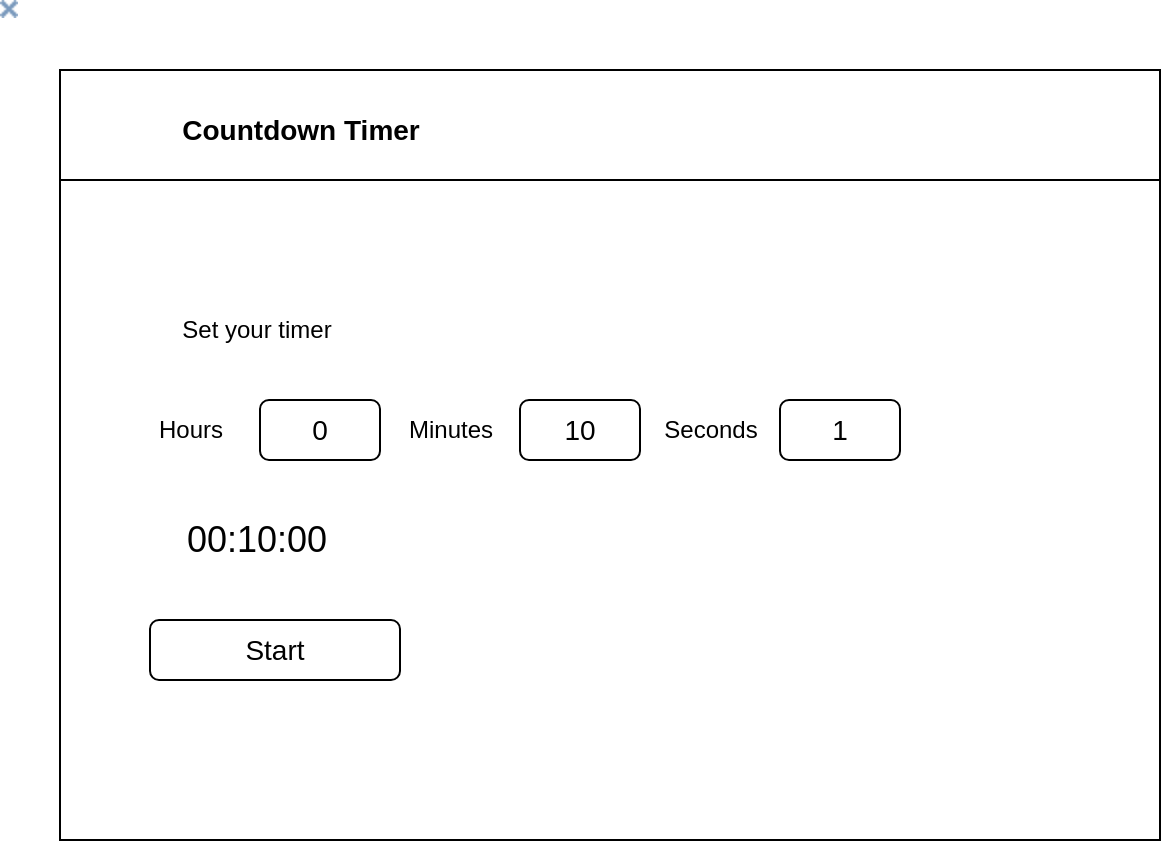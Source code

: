 <mxfile>
    <diagram id="lWIjl8X-z4Djjro9cqJt" name="Page-1">
        <mxGraphModel dx="615" dy="478" grid="1" gridSize="10" guides="1" tooltips="1" connect="1" arrows="1" fold="1" page="1" pageScale="1" pageWidth="827" pageHeight="1169" math="0" shadow="0">
            <root>
                <mxCell id="0"/>
                <mxCell id="1" parent="0"/>
                <mxCell id="21" value="" style="rounded=0;whiteSpace=wrap;html=1;" vertex="1" parent="1">
                    <mxGeometry x="30" y="35" width="550" height="385" as="geometry"/>
                </mxCell>
                <mxCell id="22" value="" style="rounded=0;whiteSpace=wrap;html=1;" vertex="1" parent="1">
                    <mxGeometry x="30" y="35" width="550" height="55" as="geometry"/>
                </mxCell>
                <mxCell id="3" value="Set your timer" style="text;html=1;align=center;verticalAlign=middle;resizable=0;points=[];autosize=1;strokeColor=none;fillColor=none;" parent="1" vertex="1">
                    <mxGeometry x="77.5" y="150" width="100" height="30" as="geometry"/>
                </mxCell>
                <mxCell id="4" value="Start" style="rounded=1;whiteSpace=wrap;html=1;fontSize=14;" parent="1" vertex="1">
                    <mxGeometry x="75" y="310" width="125" height="30" as="geometry"/>
                </mxCell>
                <mxCell id="7" value="0" style="rounded=1;whiteSpace=wrap;html=1;fontSize=14;" parent="1" vertex="1">
                    <mxGeometry x="130" y="200" width="60" height="30" as="geometry"/>
                </mxCell>
                <mxCell id="8" value="&lt;font style=&quot;font-size: 14px;&quot;&gt;&lt;b&gt;Countdown Timer&lt;/b&gt;&lt;/font&gt;" style="text;html=1;align=center;verticalAlign=middle;resizable=0;points=[];autosize=1;strokeColor=none;fillColor=none;fontSize=14;" parent="1" vertex="1">
                    <mxGeometry x="75" y="50" width="150" height="30" as="geometry"/>
                </mxCell>
                <mxCell id="11" value="10" style="rounded=1;whiteSpace=wrap;html=1;fontSize=14;" parent="1" vertex="1">
                    <mxGeometry x="260" y="200" width="60" height="30" as="geometry"/>
                </mxCell>
                <mxCell id="12" value="1" style="rounded=1;whiteSpace=wrap;html=1;fontSize=14;" parent="1" vertex="1">
                    <mxGeometry x="390" y="200" width="60" height="30" as="geometry"/>
                </mxCell>
                <mxCell id="14" value="Hours" style="text;html=1;align=center;verticalAlign=middle;resizable=0;points=[];autosize=1;strokeColor=none;fillColor=none;" parent="1" vertex="1">
                    <mxGeometry x="65" y="200" width="60" height="30" as="geometry"/>
                </mxCell>
                <mxCell id="15" value="Minutes" style="text;html=1;align=center;verticalAlign=middle;resizable=0;points=[];autosize=1;strokeColor=none;fillColor=none;" parent="1" vertex="1">
                    <mxGeometry x="190" y="200" width="70" height="30" as="geometry"/>
                </mxCell>
                <mxCell id="18" value="Seconds" style="text;html=1;align=center;verticalAlign=middle;resizable=0;points=[];autosize=1;strokeColor=none;fillColor=none;" parent="1" vertex="1">
                    <mxGeometry x="320" y="200" width="70" height="30" as="geometry"/>
                </mxCell>
                <mxCell id="19" value="" style="shape=image;verticalLabelPosition=bottom;labelBackgroundColor=default;verticalAlign=top;aspect=fixed;imageAspect=0;image=data:image/png,iVBORw0KGgoAAAANSUhEUgAAAAkAAAAJAQMAAADaX5RTAAAABlBMVEV7mr3///+wksspAAAAAnRSTlP/AOW3MEoAAAAdSURBVAgdY9jXwCDDwNDRwHCwgeExmASygSL7GgB12QiqNHZZIwAAAABJRU5ErkJggg==;" parent="1" vertex="1">
                    <mxGeometry width="9" height="9" as="geometry"/>
                </mxCell>
                <mxCell id="20" value="00:10:00" style="text;html=1;align=center;verticalAlign=middle;resizable=0;points=[];autosize=1;strokeColor=none;fillColor=none;fontSize=18;" parent="1" vertex="1">
                    <mxGeometry x="82.5" y="250" width="90" height="40" as="geometry"/>
                </mxCell>
            </root>
        </mxGraphModel>
    </diagram>
</mxfile>